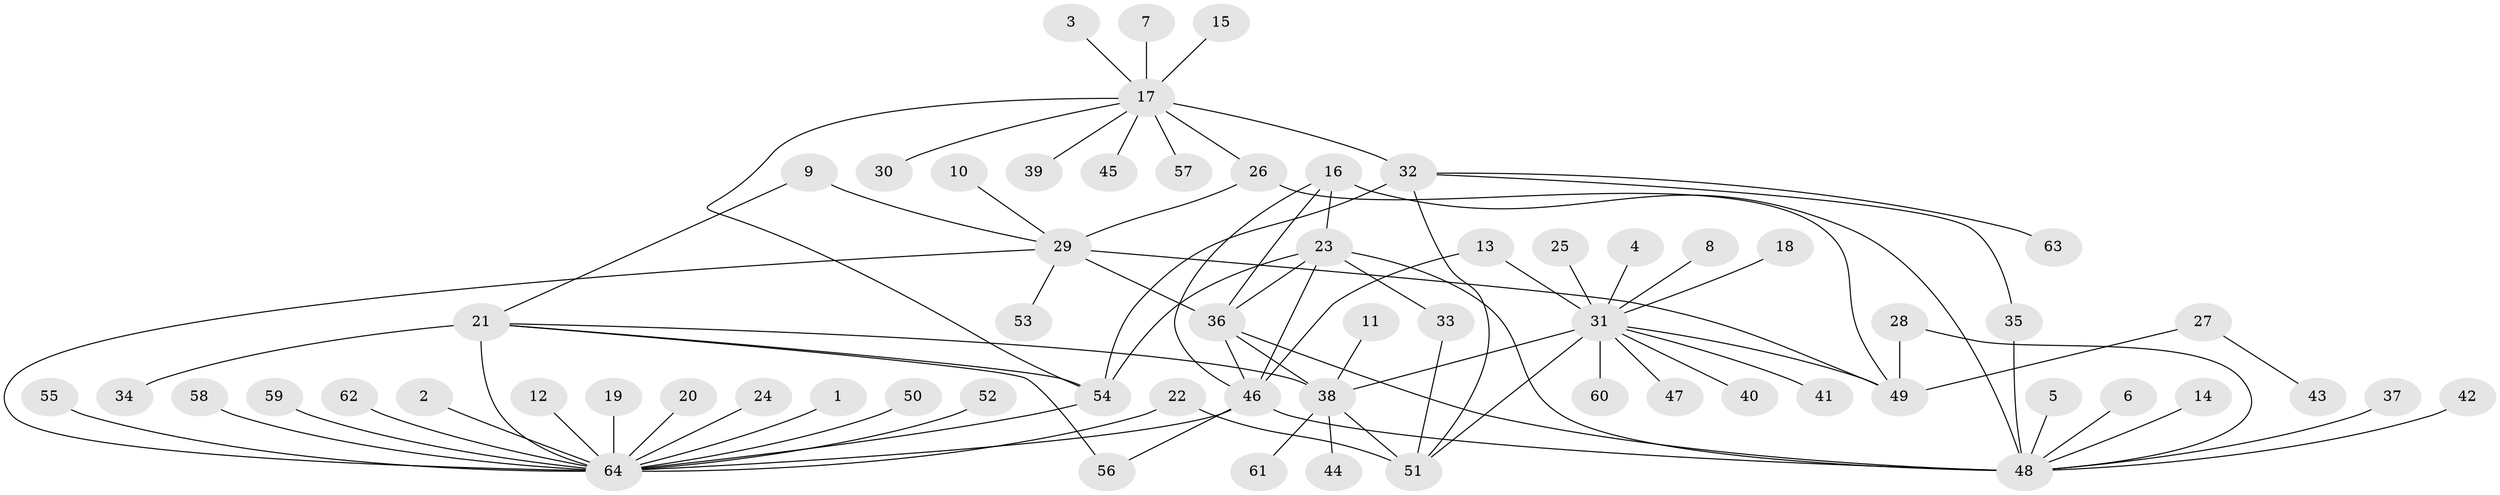 // original degree distribution, {11: 0.031496062992125984, 13: 0.007874015748031496, 10: 0.05511811023622047, 5: 0.031496062992125984, 6: 0.03937007874015748, 9: 0.007874015748031496, 14: 0.007874015748031496, 15: 0.007874015748031496, 7: 0.023622047244094488, 8: 0.023622047244094488, 1: 0.5984251968503937, 2: 0.14173228346456693, 3: 0.015748031496062992, 4: 0.007874015748031496}
// Generated by graph-tools (version 1.1) at 2025/02/03/09/25 03:02:37]
// undirected, 64 vertices, 86 edges
graph export_dot {
graph [start="1"]
  node [color=gray90,style=filled];
  1;
  2;
  3;
  4;
  5;
  6;
  7;
  8;
  9;
  10;
  11;
  12;
  13;
  14;
  15;
  16;
  17;
  18;
  19;
  20;
  21;
  22;
  23;
  24;
  25;
  26;
  27;
  28;
  29;
  30;
  31;
  32;
  33;
  34;
  35;
  36;
  37;
  38;
  39;
  40;
  41;
  42;
  43;
  44;
  45;
  46;
  47;
  48;
  49;
  50;
  51;
  52;
  53;
  54;
  55;
  56;
  57;
  58;
  59;
  60;
  61;
  62;
  63;
  64;
  1 -- 64 [weight=1.0];
  2 -- 64 [weight=1.0];
  3 -- 17 [weight=1.0];
  4 -- 31 [weight=1.0];
  5 -- 48 [weight=1.0];
  6 -- 48 [weight=1.0];
  7 -- 17 [weight=1.0];
  8 -- 31 [weight=1.0];
  9 -- 21 [weight=1.0];
  9 -- 29 [weight=1.0];
  10 -- 29 [weight=1.0];
  11 -- 38 [weight=1.0];
  12 -- 64 [weight=1.0];
  13 -- 31 [weight=1.0];
  13 -- 46 [weight=1.0];
  14 -- 48 [weight=1.0];
  15 -- 17 [weight=1.0];
  16 -- 23 [weight=2.0];
  16 -- 36 [weight=2.0];
  16 -- 46 [weight=2.0];
  16 -- 48 [weight=2.0];
  17 -- 26 [weight=2.0];
  17 -- 30 [weight=1.0];
  17 -- 32 [weight=4.0];
  17 -- 39 [weight=1.0];
  17 -- 45 [weight=1.0];
  17 -- 54 [weight=4.0];
  17 -- 57 [weight=1.0];
  18 -- 31 [weight=1.0];
  19 -- 64 [weight=1.0];
  20 -- 64 [weight=1.0];
  21 -- 34 [weight=1.0];
  21 -- 38 [weight=1.0];
  21 -- 54 [weight=1.0];
  21 -- 56 [weight=1.0];
  21 -- 64 [weight=4.0];
  22 -- 51 [weight=1.0];
  22 -- 64 [weight=1.0];
  23 -- 33 [weight=1.0];
  23 -- 36 [weight=1.0];
  23 -- 46 [weight=1.0];
  23 -- 48 [weight=1.0];
  23 -- 54 [weight=2.0];
  24 -- 64 [weight=1.0];
  25 -- 31 [weight=1.0];
  26 -- 29 [weight=4.0];
  26 -- 49 [weight=1.0];
  27 -- 43 [weight=1.0];
  27 -- 49 [weight=1.0];
  28 -- 48 [weight=1.0];
  28 -- 49 [weight=1.0];
  29 -- 36 [weight=1.0];
  29 -- 49 [weight=4.0];
  29 -- 53 [weight=1.0];
  29 -- 64 [weight=1.0];
  31 -- 38 [weight=6.0];
  31 -- 40 [weight=1.0];
  31 -- 41 [weight=1.0];
  31 -- 47 [weight=1.0];
  31 -- 49 [weight=1.0];
  31 -- 51 [weight=2.0];
  31 -- 60 [weight=1.0];
  32 -- 35 [weight=1.0];
  32 -- 51 [weight=1.0];
  32 -- 54 [weight=1.0];
  32 -- 63 [weight=1.0];
  33 -- 51 [weight=1.0];
  35 -- 48 [weight=1.0];
  36 -- 38 [weight=1.0];
  36 -- 46 [weight=1.0];
  36 -- 48 [weight=1.0];
  37 -- 48 [weight=1.0];
  38 -- 44 [weight=1.0];
  38 -- 51 [weight=3.0];
  38 -- 61 [weight=1.0];
  42 -- 48 [weight=1.0];
  46 -- 48 [weight=1.0];
  46 -- 56 [weight=1.0];
  46 -- 64 [weight=1.0];
  50 -- 64 [weight=1.0];
  52 -- 64 [weight=1.0];
  54 -- 64 [weight=4.0];
  55 -- 64 [weight=1.0];
  58 -- 64 [weight=1.0];
  59 -- 64 [weight=1.0];
  62 -- 64 [weight=1.0];
}
